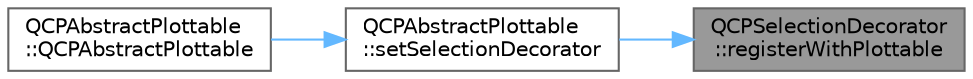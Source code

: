 digraph "QCPSelectionDecorator::registerWithPlottable"
{
 // LATEX_PDF_SIZE
  bgcolor="transparent";
  edge [fontname=Helvetica,fontsize=10,labelfontname=Helvetica,labelfontsize=10];
  node [fontname=Helvetica,fontsize=10,shape=box,height=0.2,width=0.4];
  rankdir="RL";
  Node1 [label="QCPSelectionDecorator\l::registerWithPlottable",height=0.2,width=0.4,color="gray40", fillcolor="grey60", style="filled", fontcolor="black",tooltip=" "];
  Node1 -> Node2 [dir="back",color="steelblue1",style="solid"];
  Node2 [label="QCPAbstractPlottable\l::setSelectionDecorator",height=0.2,width=0.4,color="grey40", fillcolor="white", style="filled",URL="$class_q_c_p_abstract_plottable.html#a20e266ad646f8c4a7e4631040510e5d9",tooltip=" "];
  Node2 -> Node3 [dir="back",color="steelblue1",style="solid"];
  Node3 [label="QCPAbstractPlottable\l::QCPAbstractPlottable",height=0.2,width=0.4,color="grey40", fillcolor="white", style="filled",URL="$class_q_c_p_abstract_plottable.html#af78a036e40db6f53a31abadc5323715a",tooltip=" "];
}
